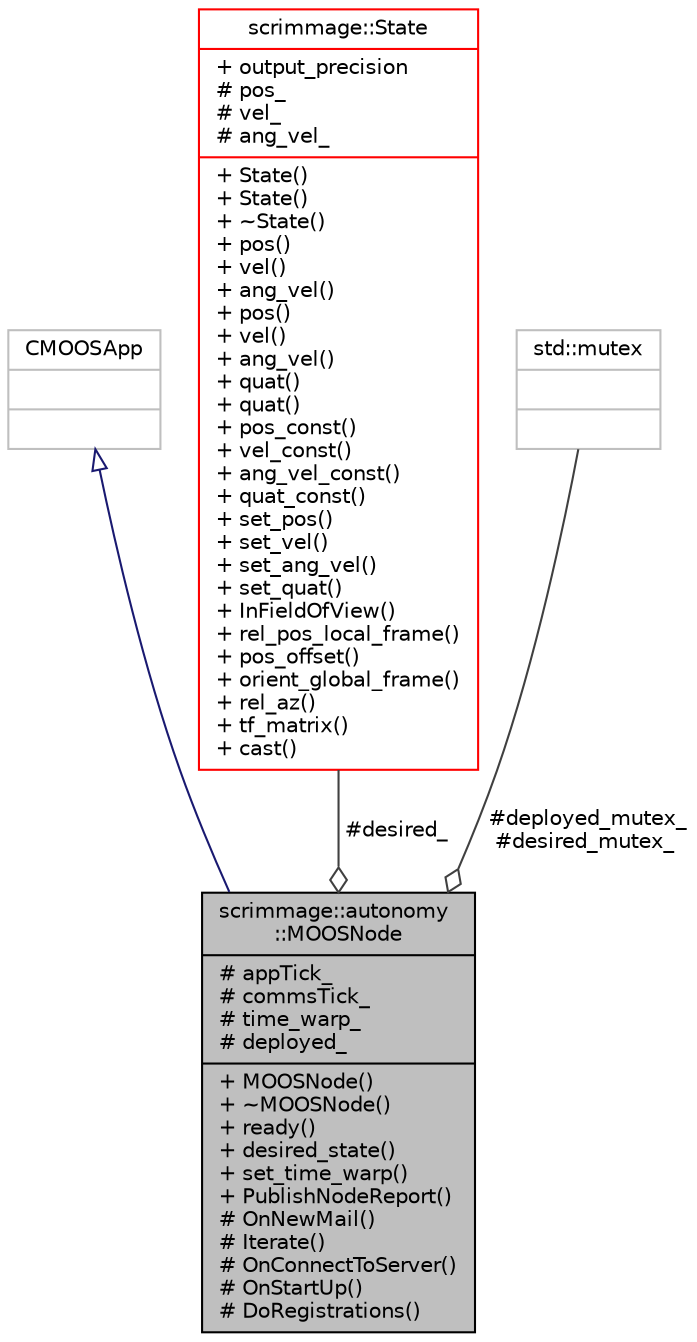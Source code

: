 digraph "scrimmage::autonomy::MOOSNode"
{
 // LATEX_PDF_SIZE
  edge [fontname="Helvetica",fontsize="10",labelfontname="Helvetica",labelfontsize="10"];
  node [fontname="Helvetica",fontsize="10",shape=record];
  Node1 [label="{scrimmage::autonomy\l::MOOSNode\n|# appTick_\l# commsTick_\l# time_warp_\l# deployed_\l|+ MOOSNode()\l+ ~MOOSNode()\l+ ready()\l+ desired_state()\l+ set_time_warp()\l+ PublishNodeReport()\l# OnNewMail()\l# Iterate()\l# OnConnectToServer()\l# OnStartUp()\l# DoRegistrations()\l}",height=0.2,width=0.4,color="black", fillcolor="grey75", style="filled", fontcolor="black",tooltip=" "];
  Node2 -> Node1 [dir="back",color="midnightblue",fontsize="10",style="solid",arrowtail="onormal",fontname="Helvetica"];
  Node2 [label="{CMOOSApp\n||}",height=0.2,width=0.4,color="grey75", fillcolor="white", style="filled",tooltip=" "];
  Node3 -> Node1 [color="grey25",fontsize="10",style="solid",label=" #desired_" ,arrowhead="odiamond",fontname="Helvetica"];
  Node3 [label="{scrimmage::State\n|+ output_precision\l# pos_\l# vel_\l# ang_vel_\l|+ State()\l+ State()\l+ ~State()\l+ pos()\l+ vel()\l+ ang_vel()\l+ pos()\l+ vel()\l+ ang_vel()\l+ quat()\l+ quat()\l+ pos_const()\l+ vel_const()\l+ ang_vel_const()\l+ quat_const()\l+ set_pos()\l+ set_vel()\l+ set_ang_vel()\l+ set_quat()\l+ InFieldOfView()\l+ rel_pos_local_frame()\l+ pos_offset()\l+ orient_global_frame()\l+ rel_az()\l+ tf_matrix()\l+ cast()\l}",height=0.2,width=0.4,color="red", fillcolor="white", style="filled",URL="$classscrimmage_1_1State.html",tooltip=" "];
  Node6 -> Node1 [color="grey25",fontsize="10",style="solid",label=" #deployed_mutex_\n#desired_mutex_" ,arrowhead="odiamond",fontname="Helvetica"];
  Node6 [label="{std::mutex\n||}",height=0.2,width=0.4,color="grey75", fillcolor="white", style="filled",tooltip="STL class."];
}

